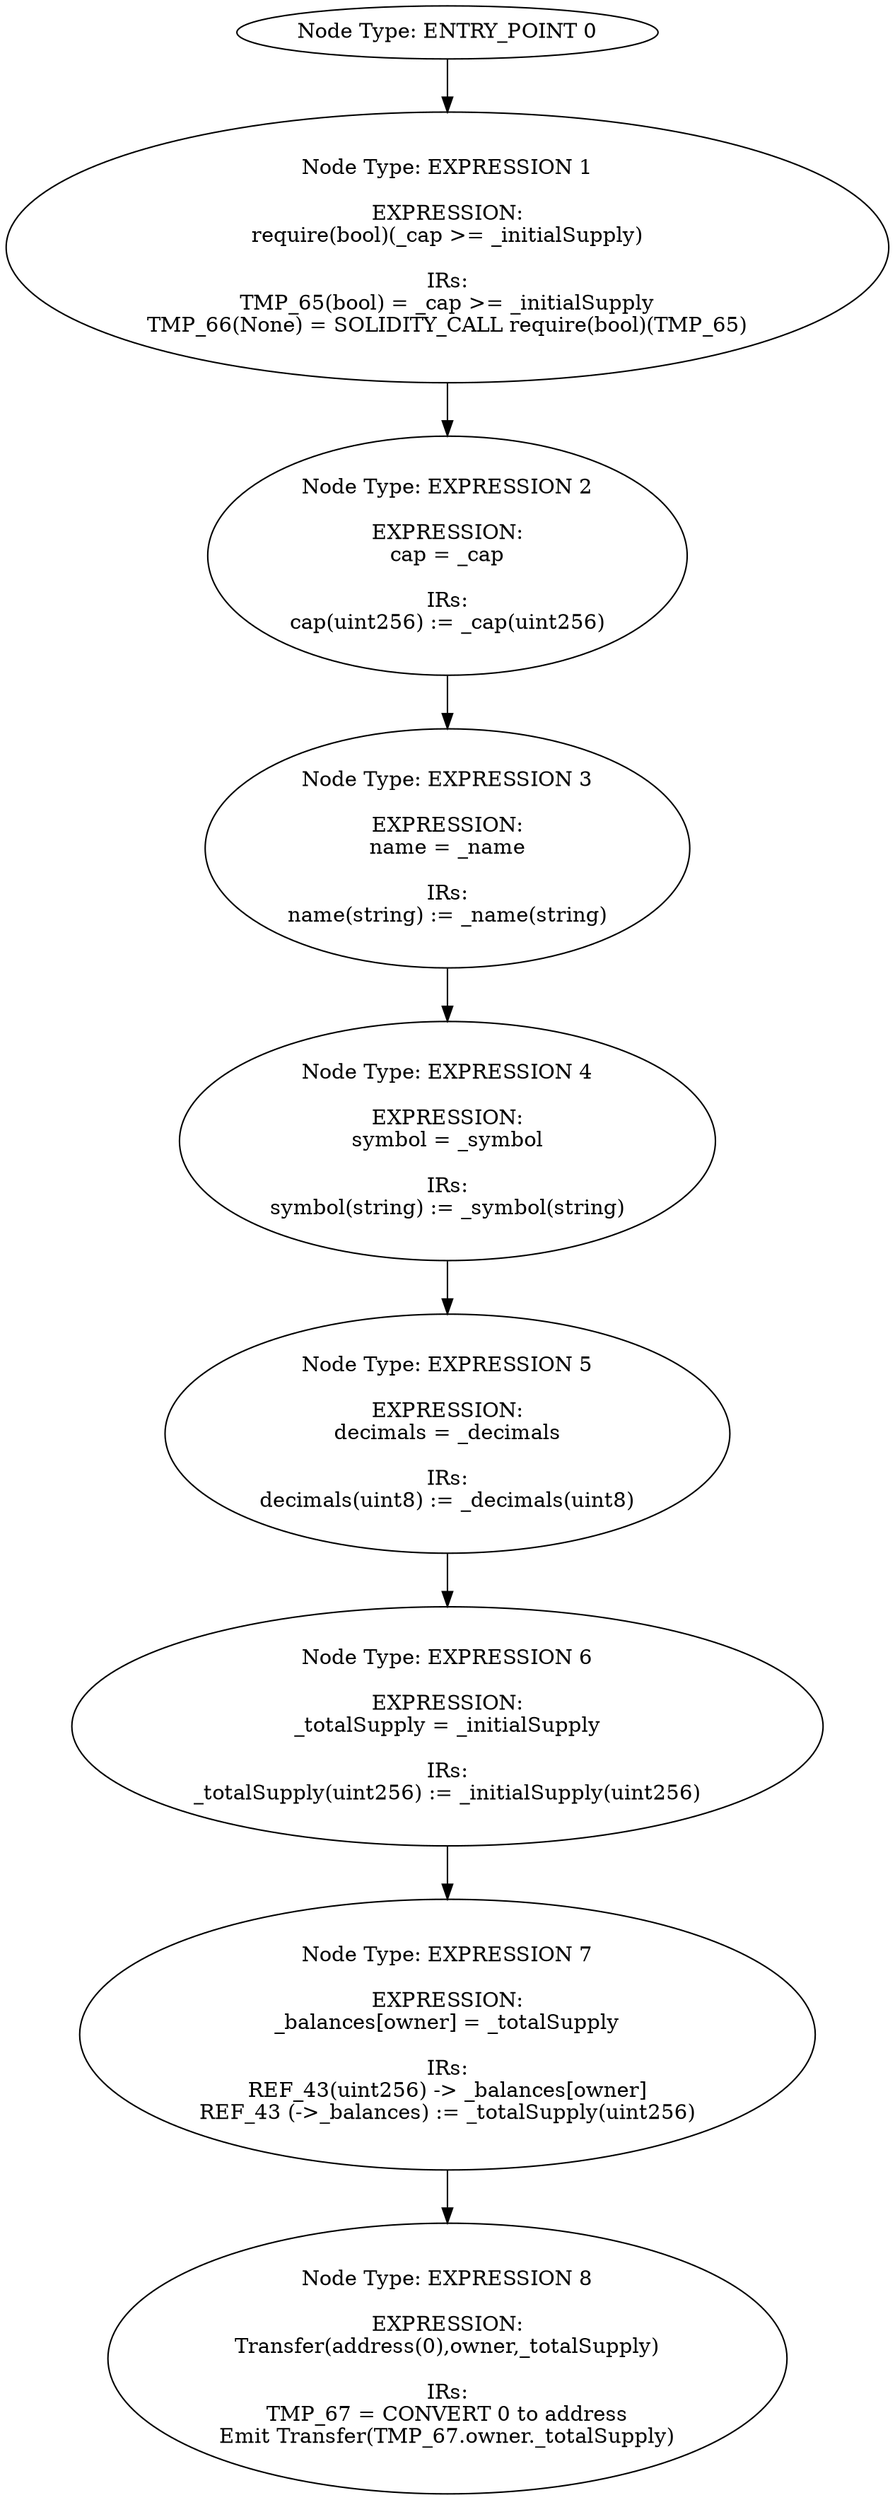 digraph{
0[label="Node Type: ENTRY_POINT 0
"];
0->1;
1[label="Node Type: EXPRESSION 1

EXPRESSION:
require(bool)(_cap >= _initialSupply)

IRs:
TMP_65(bool) = _cap >= _initialSupply
TMP_66(None) = SOLIDITY_CALL require(bool)(TMP_65)"];
1->2;
2[label="Node Type: EXPRESSION 2

EXPRESSION:
cap = _cap

IRs:
cap(uint256) := _cap(uint256)"];
2->3;
3[label="Node Type: EXPRESSION 3

EXPRESSION:
name = _name

IRs:
name(string) := _name(string)"];
3->4;
4[label="Node Type: EXPRESSION 4

EXPRESSION:
symbol = _symbol

IRs:
symbol(string) := _symbol(string)"];
4->5;
5[label="Node Type: EXPRESSION 5

EXPRESSION:
decimals = _decimals

IRs:
decimals(uint8) := _decimals(uint8)"];
5->6;
6[label="Node Type: EXPRESSION 6

EXPRESSION:
_totalSupply = _initialSupply

IRs:
_totalSupply(uint256) := _initialSupply(uint256)"];
6->7;
7[label="Node Type: EXPRESSION 7

EXPRESSION:
_balances[owner] = _totalSupply

IRs:
REF_43(uint256) -> _balances[owner]
REF_43 (->_balances) := _totalSupply(uint256)"];
7->8;
8[label="Node Type: EXPRESSION 8

EXPRESSION:
Transfer(address(0),owner,_totalSupply)

IRs:
TMP_67 = CONVERT 0 to address
Emit Transfer(TMP_67.owner._totalSupply)"];
}
